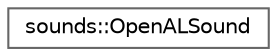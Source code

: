 digraph "Graphical Class Hierarchy"
{
 // LATEX_PDF_SIZE
  bgcolor="transparent";
  edge [fontname=Helvetica,fontsize=10,labelfontname=Helvetica,labelfontsize=10];
  node [fontname=Helvetica,fontsize=10,shape=box,height=0.2,width=0.4];
  rankdir="LR";
  Node0 [id="Node000000",label="sounds::OpenALSound",height=0.2,width=0.4,color="grey40", fillcolor="white", style="filled",URL="$classsounds_1_1OpenALSound.html",tooltip="A sound that can be played. Wraps an OpenAL source."];
}
